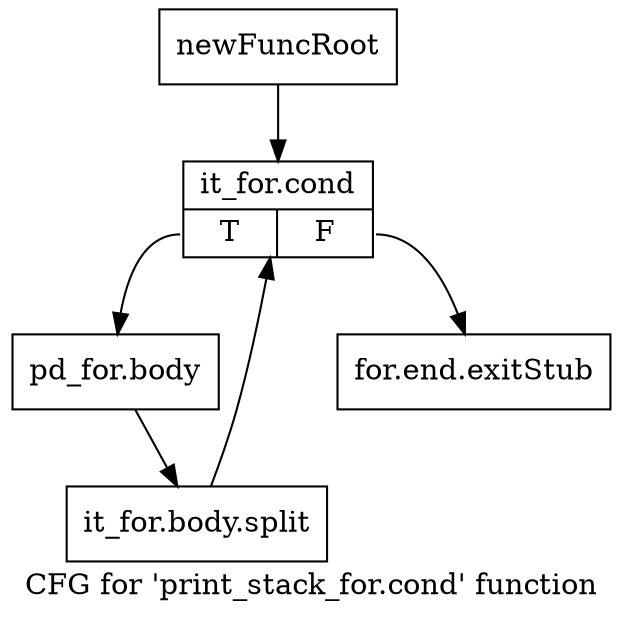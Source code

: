 digraph "CFG for 'print_stack_for.cond' function" {
	label="CFG for 'print_stack_for.cond' function";

	Node0xb902e70 [shape=record,label="{newFuncRoot}"];
	Node0xb902e70 -> Node0xb902f10;
	Node0xb902ec0 [shape=record,label="{for.end.exitStub}"];
	Node0xb902f10 [shape=record,label="{it_for.cond|{<s0>T|<s1>F}}"];
	Node0xb902f10:s0 -> Node0xb902f60;
	Node0xb902f10:s1 -> Node0xb902ec0;
	Node0xb902f60 [shape=record,label="{pd_for.body}"];
	Node0xb902f60 -> Node0xf941e80;
	Node0xf941e80 [shape=record,label="{it_for.body.split}"];
	Node0xf941e80 -> Node0xb902f10;
}

